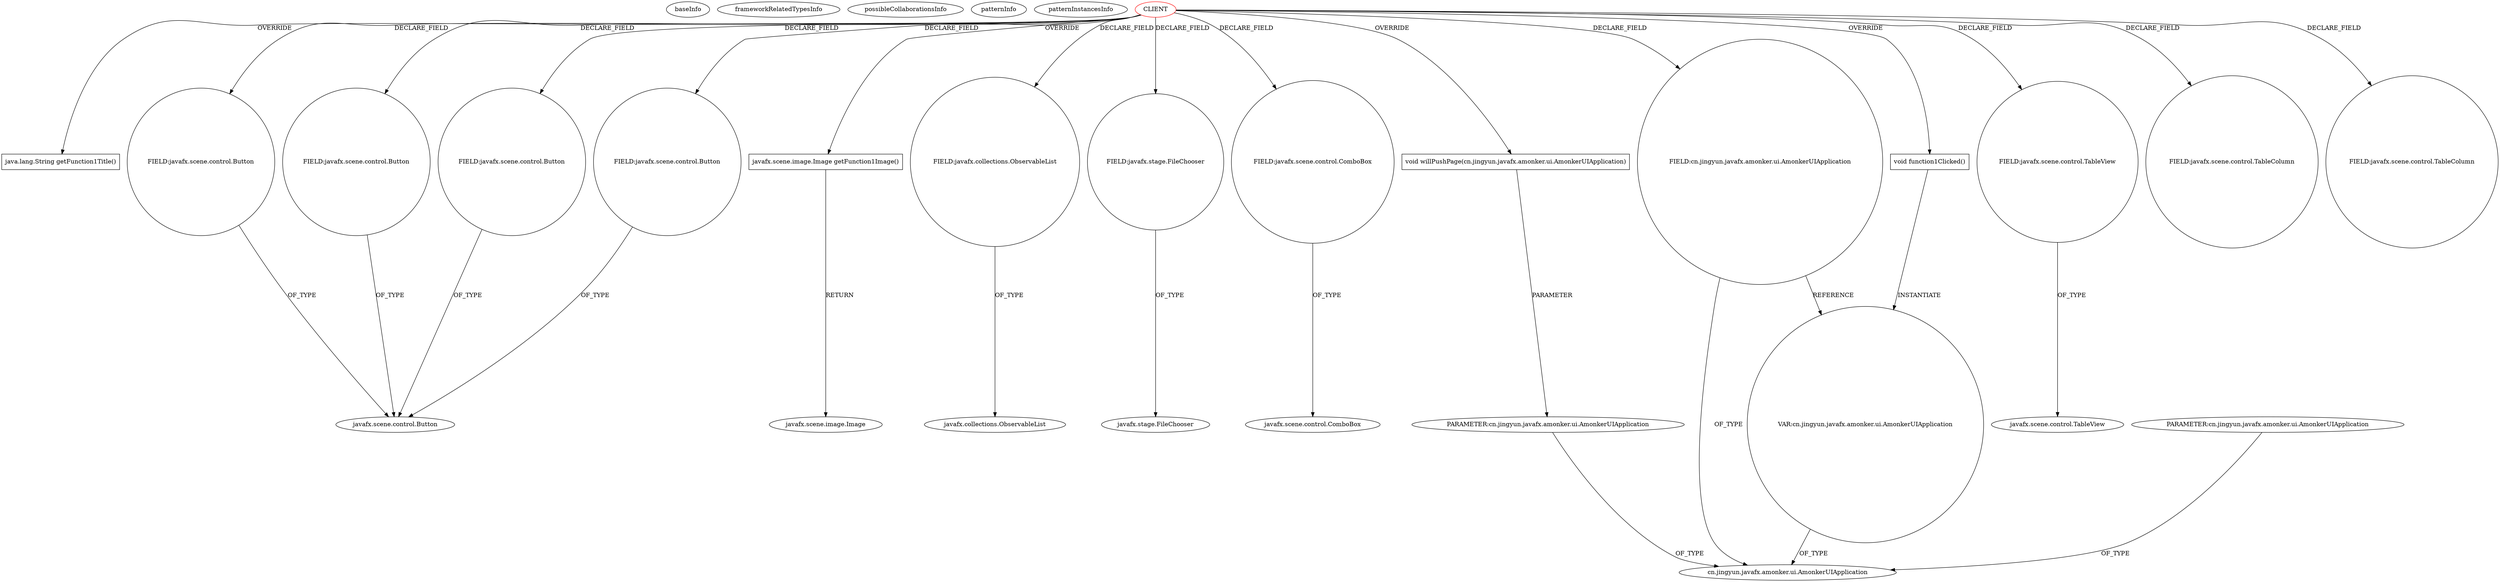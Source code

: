 digraph {
baseInfo[graphId=4190,category="pattern",isAnonymous=false,possibleRelation=false]
frameworkRelatedTypesInfo[]
possibleCollaborationsInfo[]
patternInfo[frequency=2.0,patternRootClient=0]
patternInstancesInfo[0="amonker-Trans~/amonker-Trans/Trans-master/src/cn/jingyun/trans/Project.java~Project~1849",1="amonker-Trans~/amonker-Trans/Trans-master/src/cn/jingyun/trans/MainPane.java~MainPane~1847"]
82[label="java.lang.String getFunction1Title()",vertexType="OVERRIDING_METHOD_DECLARATION",isFrameworkType=false,shape=box]
0[label="CLIENT",vertexType="ROOT_CLIENT_CLASS_DECLARATION",isFrameworkType=false,color=red]
10[label="FIELD:javafx.scene.control.Button",vertexType="FIELD_DECLARATION",isFrameworkType=false,shape=circle]
14[label="FIELD:javafx.scene.control.Button",vertexType="FIELD_DECLARATION",isFrameworkType=false,shape=circle]
16[label="FIELD:javafx.scene.control.Button",vertexType="FIELD_DECLARATION",isFrameworkType=false,shape=circle]
22[label="FIELD:javafx.scene.control.Button",vertexType="FIELD_DECLARATION",isFrameworkType=false,shape=circle]
83[label="javafx.scene.image.Image getFunction1Image()",vertexType="OVERRIDING_METHOD_DECLARATION",isFrameworkType=false,shape=box]
84[label="javafx.scene.image.Image",vertexType="FRAMEWORK_CLASS_TYPE",isFrameworkType=false]
32[label="FIELD:javafx.collections.ObservableList",vertexType="FIELD_DECLARATION",isFrameworkType=false,shape=circle]
33[label="javafx.collections.ObservableList",vertexType="FRAMEWORK_INTERFACE_TYPE",isFrameworkType=false]
26[label="FIELD:javafx.stage.FileChooser",vertexType="FIELD_DECLARATION",isFrameworkType=false,shape=circle]
9[label="javafx.scene.control.Button",vertexType="FRAMEWORK_CLASS_TYPE",isFrameworkType=false]
27[label="javafx.stage.FileChooser",vertexType="FRAMEWORK_CLASS_TYPE",isFrameworkType=false]
24[label="FIELD:javafx.scene.control.ComboBox",vertexType="FIELD_DECLARATION",isFrameworkType=false,shape=circle]
25[label="javafx.scene.control.ComboBox",vertexType="FRAMEWORK_CLASS_TYPE",isFrameworkType=false]
56[label="void willPushPage(cn.jingyun.javafx.amonker.ui.AmonkerUIApplication)",vertexType="OVERRIDING_METHOD_DECLARATION",isFrameworkType=false,shape=box]
57[label="PARAMETER:cn.jingyun.javafx.amonker.ui.AmonkerUIApplication",vertexType="PARAMETER_DECLARATION",isFrameworkType=false]
7[label="cn.jingyun.javafx.amonker.ui.AmonkerUIApplication",vertexType="FRAMEWORK_CLASS_TYPE",isFrameworkType=false]
92[label="PARAMETER:cn.jingyun.javafx.amonker.ui.AmonkerUIApplication",vertexType="PARAMETER_DECLARATION",isFrameworkType=false]
76[label="VAR:cn.jingyun.javafx.amonker.ui.AmonkerUIApplication",vertexType="VARIABLE_EXPRESION",isFrameworkType=false,shape=circle]
6[label="FIELD:cn.jingyun.javafx.amonker.ui.AmonkerUIApplication",vertexType="FIELD_DECLARATION",isFrameworkType=false,shape=circle]
44[label="FIELD:javafx.scene.control.TableView",vertexType="FIELD_DECLARATION",isFrameworkType=false,shape=circle]
45[label="javafx.scene.control.TableView",vertexType="FRAMEWORK_CLASS_TYPE",isFrameworkType=false]
75[label="void function1Clicked()",vertexType="OVERRIDING_METHOD_DECLARATION",isFrameworkType=false,shape=box]
48[label="FIELD:javafx.scene.control.TableColumn",vertexType="FIELD_DECLARATION",isFrameworkType=false,shape=circle]
46[label="FIELD:javafx.scene.control.TableColumn",vertexType="FIELD_DECLARATION",isFrameworkType=false,shape=circle]
0->24[label="DECLARE_FIELD"]
0->83[label="OVERRIDE"]
56->57[label="PARAMETER"]
6->7[label="OF_TYPE"]
76->7[label="OF_TYPE"]
14->9[label="OF_TYPE"]
92->7[label="OF_TYPE"]
24->25[label="OF_TYPE"]
0->26[label="DECLARE_FIELD"]
0->46[label="DECLARE_FIELD"]
0->48[label="DECLARE_FIELD"]
83->84[label="RETURN"]
75->76[label="INSTANTIATE"]
0->10[label="DECLARE_FIELD"]
44->45[label="OF_TYPE"]
10->9[label="OF_TYPE"]
32->33[label="OF_TYPE"]
0->75[label="OVERRIDE"]
0->22[label="DECLARE_FIELD"]
0->14[label="DECLARE_FIELD"]
22->9[label="OF_TYPE"]
26->27[label="OF_TYPE"]
0->82[label="OVERRIDE"]
16->9[label="OF_TYPE"]
0->6[label="DECLARE_FIELD"]
0->16[label="DECLARE_FIELD"]
0->56[label="OVERRIDE"]
0->44[label="DECLARE_FIELD"]
0->32[label="DECLARE_FIELD"]
6->76[label="REFERENCE"]
57->7[label="OF_TYPE"]
}

